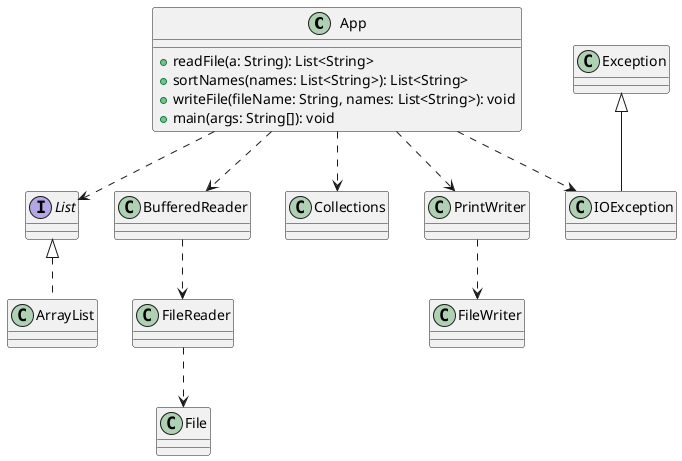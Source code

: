 @startuml
'https://plantuml.com/class-diagram
class App {
  + readFile(a: String): List<String>
  + sortNames(names: List<String>): List<String>
  + writeFile(fileName: String, names: List<String>): void
  + main(args: String[]): void
}
interface List
class ArrayList
class File
class BufferedReader
class FileReader
class Exception
class IOException
class Collections
class FileWriter
class PrintWriter

App ..> List
App ..> BufferedReader
App ..> IOException
App ..> Collections
App ..> PrintWriter
List <|.. ArrayList
BufferedReader ..> FileReader
FileReader ..> File
Exception <|-- IOException
PrintWriter ..> FileWriter


@enduml